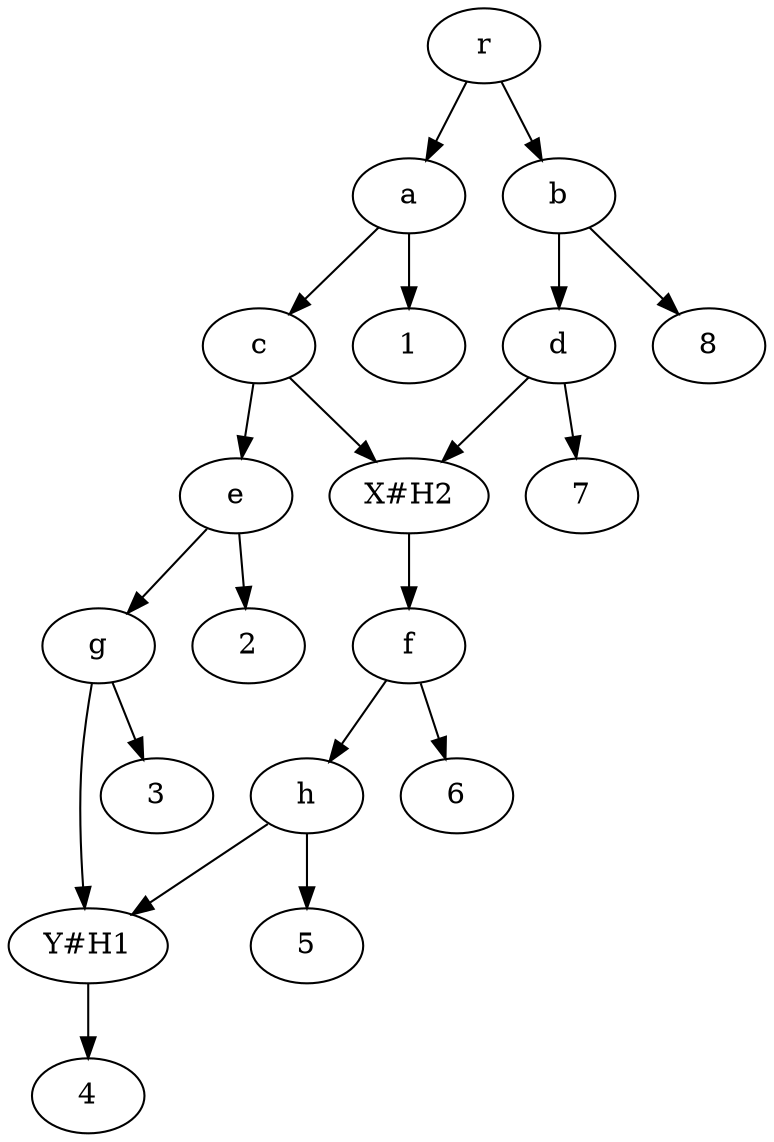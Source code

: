 digraph {
	r
	a
	c
	e
	g
	"Y#H1"
	"X#H2"
	f
	h
	b
	d
	1
	2
	3
	4
	6
	5
	8
	7
	r -> a
	r -> b
	a -> c
	a -> 1
	c -> e
	c -> "X#H2"
	e -> g
	e -> 2
	g -> "Y#H1"
	g -> 3
	"Y#H1" -> 4
	"X#H2" -> f
	f -> h
	f -> 6
	h -> "Y#H1"
	h -> 5
	b -> d
	b -> 8
	d -> "X#H2"
	d -> 7
}
